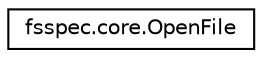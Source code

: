 digraph "Graphical Class Hierarchy"
{
 // LATEX_PDF_SIZE
  edge [fontname="Helvetica",fontsize="10",labelfontname="Helvetica",labelfontsize="10"];
  node [fontname="Helvetica",fontsize="10",shape=record];
  rankdir="LR";
  Node0 [label="fsspec.core.OpenFile",height=0.2,width=0.4,color="black", fillcolor="white", style="filled",URL="$classfsspec_1_1core_1_1OpenFile.html",tooltip=" "];
}
